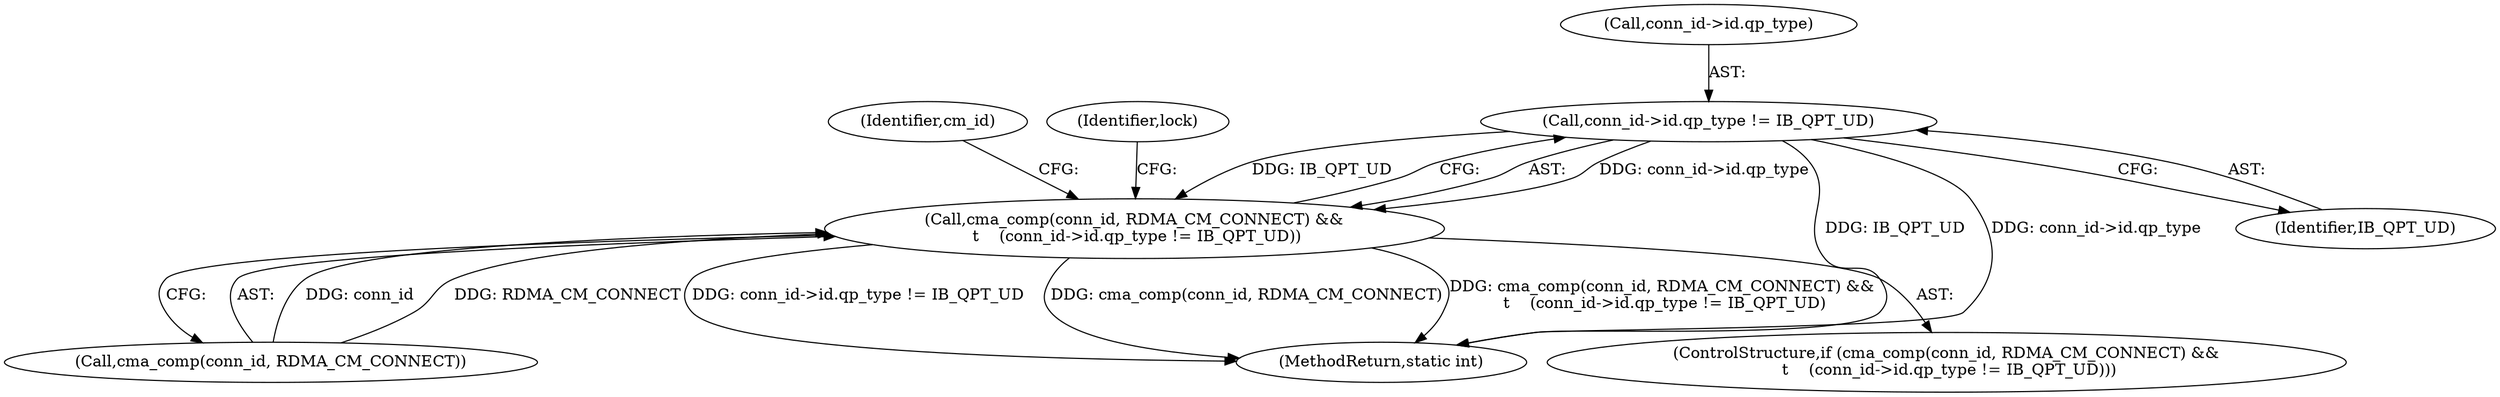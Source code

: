 digraph "0_linux_b2853fd6c2d0f383dbdf7427e263eb576a633867_0@pointer" {
"1000375" [label="(Call,conn_id->id.qp_type != IB_QPT_UD)"];
"1000371" [label="(Call,cma_comp(conn_id, RDMA_CM_CONNECT) &&\n \t    (conn_id->id.qp_type != IB_QPT_UD))"];
"1000372" [label="(Call,cma_comp(conn_id, RDMA_CM_CONNECT))"];
"1000376" [label="(Call,conn_id->id.qp_type)"];
"1000383" [label="(Identifier,cm_id)"];
"1000381" [label="(Identifier,IB_QPT_UD)"];
"1000375" [label="(Call,conn_id->id.qp_type != IB_QPT_UD)"];
"1000438" [label="(MethodReturn,static int)"];
"1000370" [label="(ControlStructure,if (cma_comp(conn_id, RDMA_CM_CONNECT) &&\n \t    (conn_id->id.qp_type != IB_QPT_UD)))"];
"1000389" [label="(Identifier,lock)"];
"1000371" [label="(Call,cma_comp(conn_id, RDMA_CM_CONNECT) &&\n \t    (conn_id->id.qp_type != IB_QPT_UD))"];
"1000375" -> "1000371"  [label="AST: "];
"1000375" -> "1000381"  [label="CFG: "];
"1000376" -> "1000375"  [label="AST: "];
"1000381" -> "1000375"  [label="AST: "];
"1000371" -> "1000375"  [label="CFG: "];
"1000375" -> "1000438"  [label="DDG: conn_id->id.qp_type"];
"1000375" -> "1000438"  [label="DDG: IB_QPT_UD"];
"1000375" -> "1000371"  [label="DDG: conn_id->id.qp_type"];
"1000375" -> "1000371"  [label="DDG: IB_QPT_UD"];
"1000371" -> "1000370"  [label="AST: "];
"1000371" -> "1000372"  [label="CFG: "];
"1000372" -> "1000371"  [label="AST: "];
"1000383" -> "1000371"  [label="CFG: "];
"1000389" -> "1000371"  [label="CFG: "];
"1000371" -> "1000438"  [label="DDG: conn_id->id.qp_type != IB_QPT_UD"];
"1000371" -> "1000438"  [label="DDG: cma_comp(conn_id, RDMA_CM_CONNECT)"];
"1000371" -> "1000438"  [label="DDG: cma_comp(conn_id, RDMA_CM_CONNECT) &&\n \t    (conn_id->id.qp_type != IB_QPT_UD)"];
"1000372" -> "1000371"  [label="DDG: conn_id"];
"1000372" -> "1000371"  [label="DDG: RDMA_CM_CONNECT"];
}
